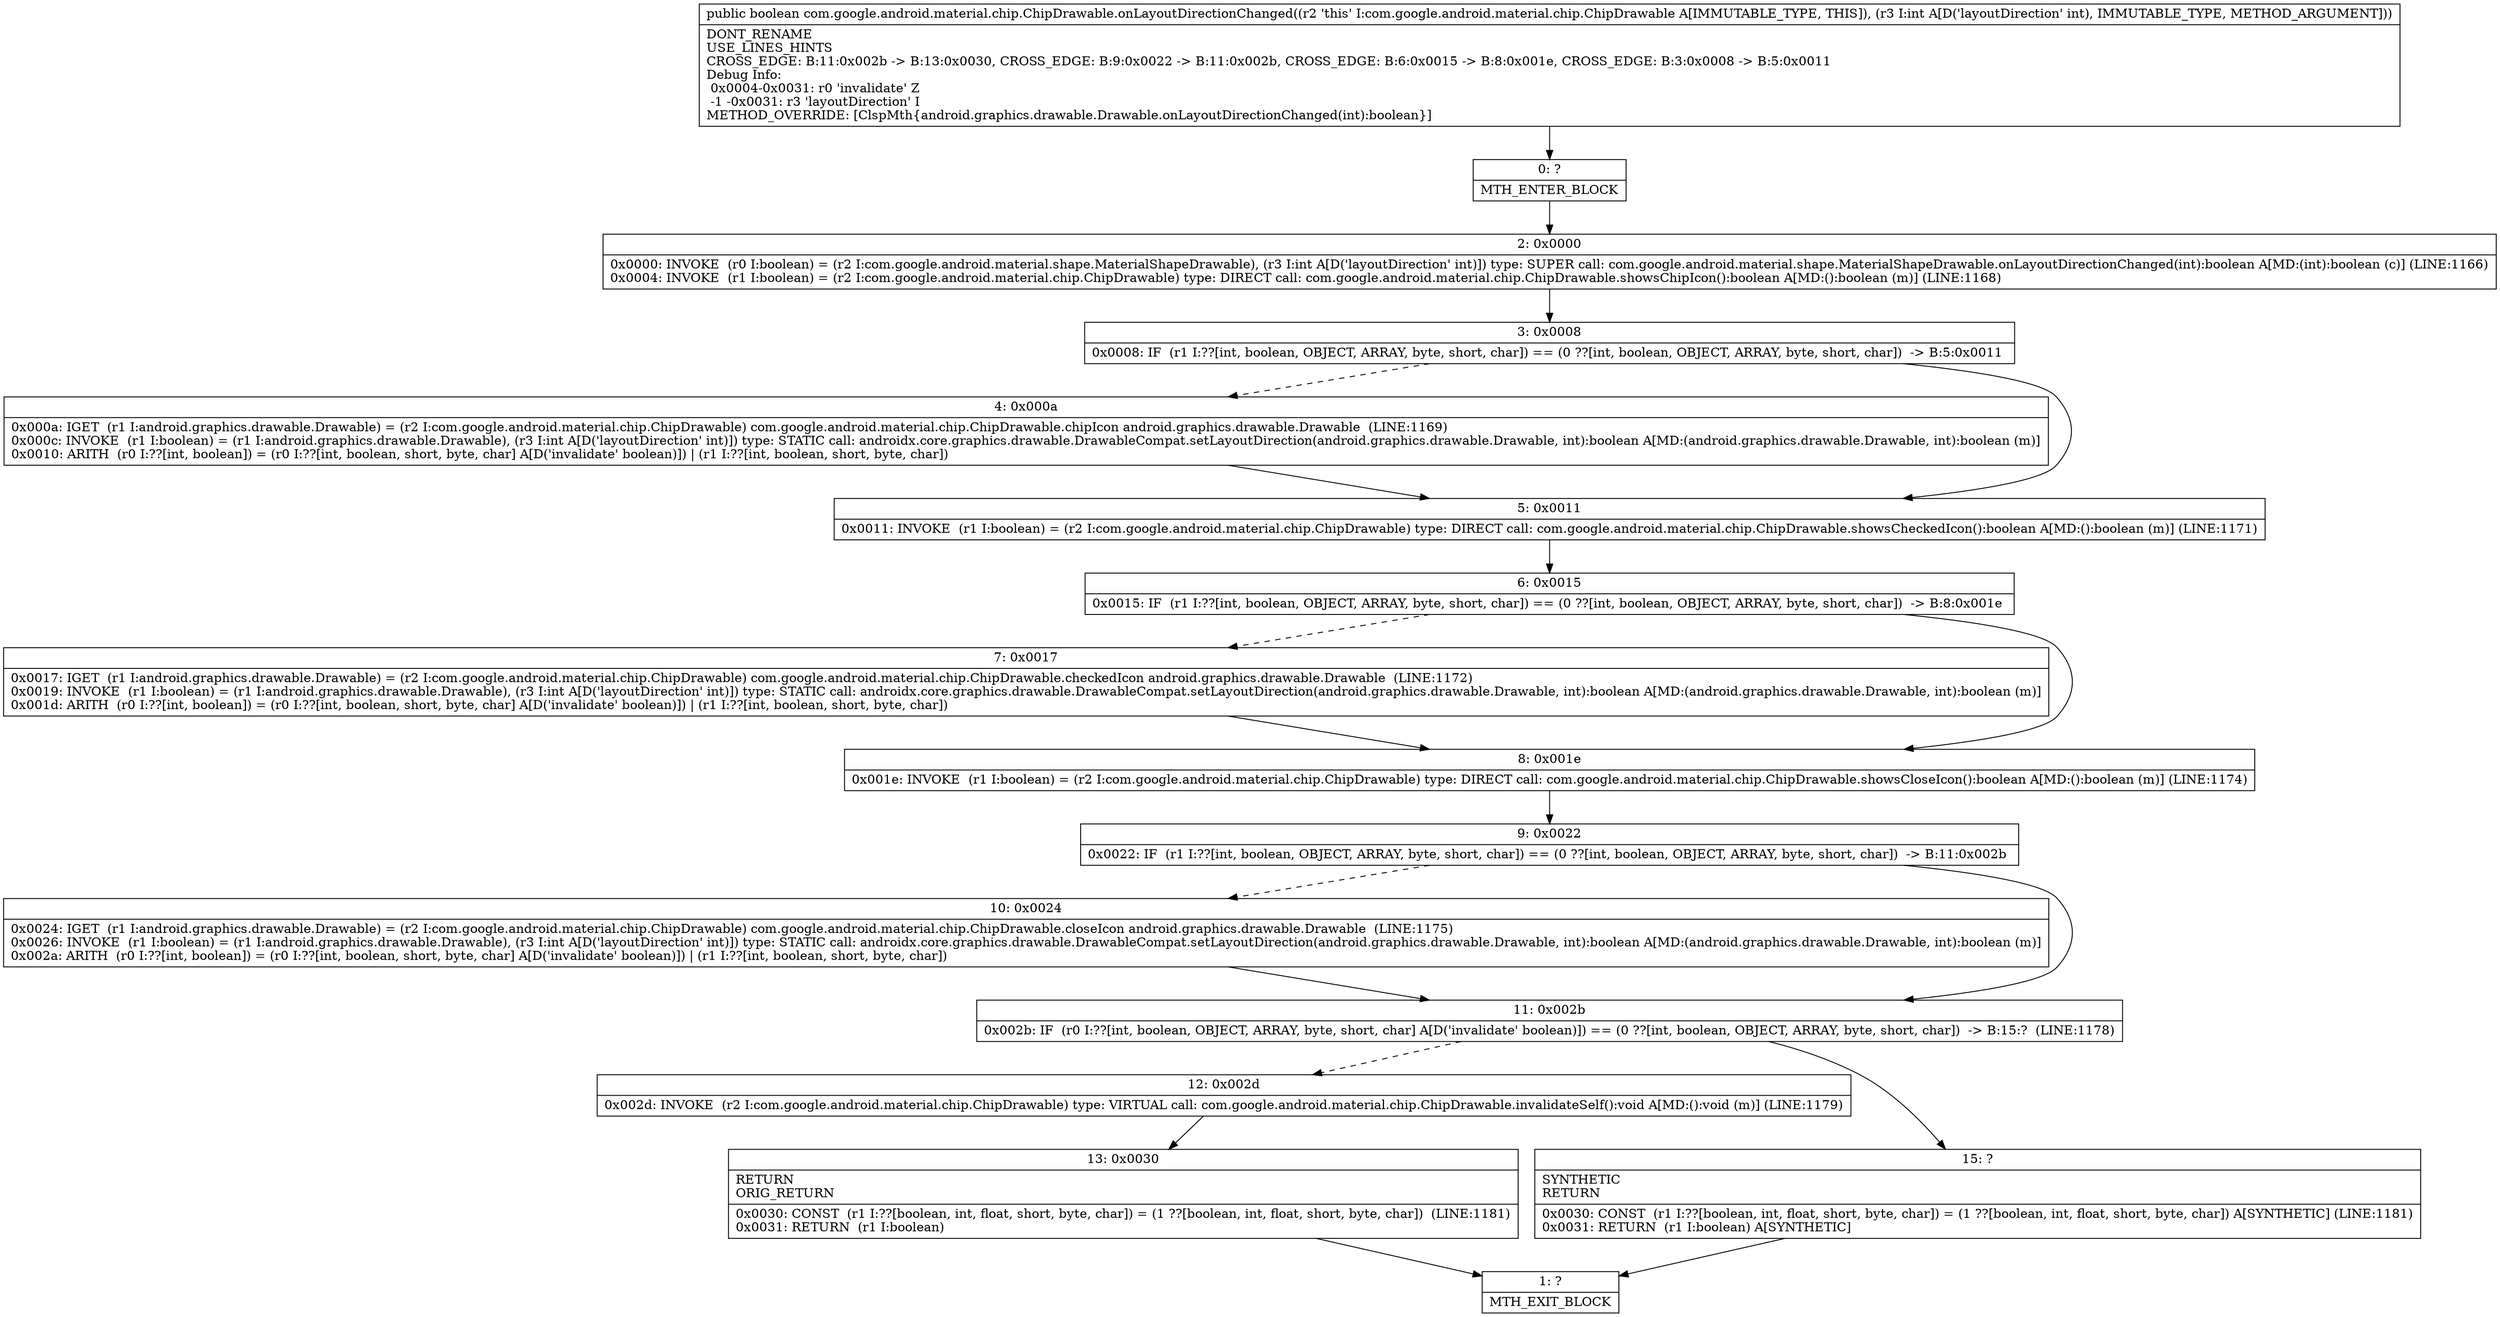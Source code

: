 digraph "CFG forcom.google.android.material.chip.ChipDrawable.onLayoutDirectionChanged(I)Z" {
Node_0 [shape=record,label="{0\:\ ?|MTH_ENTER_BLOCK\l}"];
Node_2 [shape=record,label="{2\:\ 0x0000|0x0000: INVOKE  (r0 I:boolean) = (r2 I:com.google.android.material.shape.MaterialShapeDrawable), (r3 I:int A[D('layoutDirection' int)]) type: SUPER call: com.google.android.material.shape.MaterialShapeDrawable.onLayoutDirectionChanged(int):boolean A[MD:(int):boolean (c)] (LINE:1166)\l0x0004: INVOKE  (r1 I:boolean) = (r2 I:com.google.android.material.chip.ChipDrawable) type: DIRECT call: com.google.android.material.chip.ChipDrawable.showsChipIcon():boolean A[MD:():boolean (m)] (LINE:1168)\l}"];
Node_3 [shape=record,label="{3\:\ 0x0008|0x0008: IF  (r1 I:??[int, boolean, OBJECT, ARRAY, byte, short, char]) == (0 ??[int, boolean, OBJECT, ARRAY, byte, short, char])  \-\> B:5:0x0011 \l}"];
Node_4 [shape=record,label="{4\:\ 0x000a|0x000a: IGET  (r1 I:android.graphics.drawable.Drawable) = (r2 I:com.google.android.material.chip.ChipDrawable) com.google.android.material.chip.ChipDrawable.chipIcon android.graphics.drawable.Drawable  (LINE:1169)\l0x000c: INVOKE  (r1 I:boolean) = (r1 I:android.graphics.drawable.Drawable), (r3 I:int A[D('layoutDirection' int)]) type: STATIC call: androidx.core.graphics.drawable.DrawableCompat.setLayoutDirection(android.graphics.drawable.Drawable, int):boolean A[MD:(android.graphics.drawable.Drawable, int):boolean (m)]\l0x0010: ARITH  (r0 I:??[int, boolean]) = (r0 I:??[int, boolean, short, byte, char] A[D('invalidate' boolean)]) \| (r1 I:??[int, boolean, short, byte, char]) \l}"];
Node_5 [shape=record,label="{5\:\ 0x0011|0x0011: INVOKE  (r1 I:boolean) = (r2 I:com.google.android.material.chip.ChipDrawable) type: DIRECT call: com.google.android.material.chip.ChipDrawable.showsCheckedIcon():boolean A[MD:():boolean (m)] (LINE:1171)\l}"];
Node_6 [shape=record,label="{6\:\ 0x0015|0x0015: IF  (r1 I:??[int, boolean, OBJECT, ARRAY, byte, short, char]) == (0 ??[int, boolean, OBJECT, ARRAY, byte, short, char])  \-\> B:8:0x001e \l}"];
Node_7 [shape=record,label="{7\:\ 0x0017|0x0017: IGET  (r1 I:android.graphics.drawable.Drawable) = (r2 I:com.google.android.material.chip.ChipDrawable) com.google.android.material.chip.ChipDrawable.checkedIcon android.graphics.drawable.Drawable  (LINE:1172)\l0x0019: INVOKE  (r1 I:boolean) = (r1 I:android.graphics.drawable.Drawable), (r3 I:int A[D('layoutDirection' int)]) type: STATIC call: androidx.core.graphics.drawable.DrawableCompat.setLayoutDirection(android.graphics.drawable.Drawable, int):boolean A[MD:(android.graphics.drawable.Drawable, int):boolean (m)]\l0x001d: ARITH  (r0 I:??[int, boolean]) = (r0 I:??[int, boolean, short, byte, char] A[D('invalidate' boolean)]) \| (r1 I:??[int, boolean, short, byte, char]) \l}"];
Node_8 [shape=record,label="{8\:\ 0x001e|0x001e: INVOKE  (r1 I:boolean) = (r2 I:com.google.android.material.chip.ChipDrawable) type: DIRECT call: com.google.android.material.chip.ChipDrawable.showsCloseIcon():boolean A[MD:():boolean (m)] (LINE:1174)\l}"];
Node_9 [shape=record,label="{9\:\ 0x0022|0x0022: IF  (r1 I:??[int, boolean, OBJECT, ARRAY, byte, short, char]) == (0 ??[int, boolean, OBJECT, ARRAY, byte, short, char])  \-\> B:11:0x002b \l}"];
Node_10 [shape=record,label="{10\:\ 0x0024|0x0024: IGET  (r1 I:android.graphics.drawable.Drawable) = (r2 I:com.google.android.material.chip.ChipDrawable) com.google.android.material.chip.ChipDrawable.closeIcon android.graphics.drawable.Drawable  (LINE:1175)\l0x0026: INVOKE  (r1 I:boolean) = (r1 I:android.graphics.drawable.Drawable), (r3 I:int A[D('layoutDirection' int)]) type: STATIC call: androidx.core.graphics.drawable.DrawableCompat.setLayoutDirection(android.graphics.drawable.Drawable, int):boolean A[MD:(android.graphics.drawable.Drawable, int):boolean (m)]\l0x002a: ARITH  (r0 I:??[int, boolean]) = (r0 I:??[int, boolean, short, byte, char] A[D('invalidate' boolean)]) \| (r1 I:??[int, boolean, short, byte, char]) \l}"];
Node_11 [shape=record,label="{11\:\ 0x002b|0x002b: IF  (r0 I:??[int, boolean, OBJECT, ARRAY, byte, short, char] A[D('invalidate' boolean)]) == (0 ??[int, boolean, OBJECT, ARRAY, byte, short, char])  \-\> B:15:?  (LINE:1178)\l}"];
Node_12 [shape=record,label="{12\:\ 0x002d|0x002d: INVOKE  (r2 I:com.google.android.material.chip.ChipDrawable) type: VIRTUAL call: com.google.android.material.chip.ChipDrawable.invalidateSelf():void A[MD:():void (m)] (LINE:1179)\l}"];
Node_13 [shape=record,label="{13\:\ 0x0030|RETURN\lORIG_RETURN\l|0x0030: CONST  (r1 I:??[boolean, int, float, short, byte, char]) = (1 ??[boolean, int, float, short, byte, char])  (LINE:1181)\l0x0031: RETURN  (r1 I:boolean) \l}"];
Node_1 [shape=record,label="{1\:\ ?|MTH_EXIT_BLOCK\l}"];
Node_15 [shape=record,label="{15\:\ ?|SYNTHETIC\lRETURN\l|0x0030: CONST  (r1 I:??[boolean, int, float, short, byte, char]) = (1 ??[boolean, int, float, short, byte, char]) A[SYNTHETIC] (LINE:1181)\l0x0031: RETURN  (r1 I:boolean) A[SYNTHETIC]\l}"];
MethodNode[shape=record,label="{public boolean com.google.android.material.chip.ChipDrawable.onLayoutDirectionChanged((r2 'this' I:com.google.android.material.chip.ChipDrawable A[IMMUTABLE_TYPE, THIS]), (r3 I:int A[D('layoutDirection' int), IMMUTABLE_TYPE, METHOD_ARGUMENT]))  | DONT_RENAME\lUSE_LINES_HINTS\lCROSS_EDGE: B:11:0x002b \-\> B:13:0x0030, CROSS_EDGE: B:9:0x0022 \-\> B:11:0x002b, CROSS_EDGE: B:6:0x0015 \-\> B:8:0x001e, CROSS_EDGE: B:3:0x0008 \-\> B:5:0x0011\lDebug Info:\l  0x0004\-0x0031: r0 'invalidate' Z\l  \-1 \-0x0031: r3 'layoutDirection' I\lMETHOD_OVERRIDE: [ClspMth\{android.graphics.drawable.Drawable.onLayoutDirectionChanged(int):boolean\}]\l}"];
MethodNode -> Node_0;Node_0 -> Node_2;
Node_2 -> Node_3;
Node_3 -> Node_4[style=dashed];
Node_3 -> Node_5;
Node_4 -> Node_5;
Node_5 -> Node_6;
Node_6 -> Node_7[style=dashed];
Node_6 -> Node_8;
Node_7 -> Node_8;
Node_8 -> Node_9;
Node_9 -> Node_10[style=dashed];
Node_9 -> Node_11;
Node_10 -> Node_11;
Node_11 -> Node_12[style=dashed];
Node_11 -> Node_15;
Node_12 -> Node_13;
Node_13 -> Node_1;
Node_15 -> Node_1;
}

